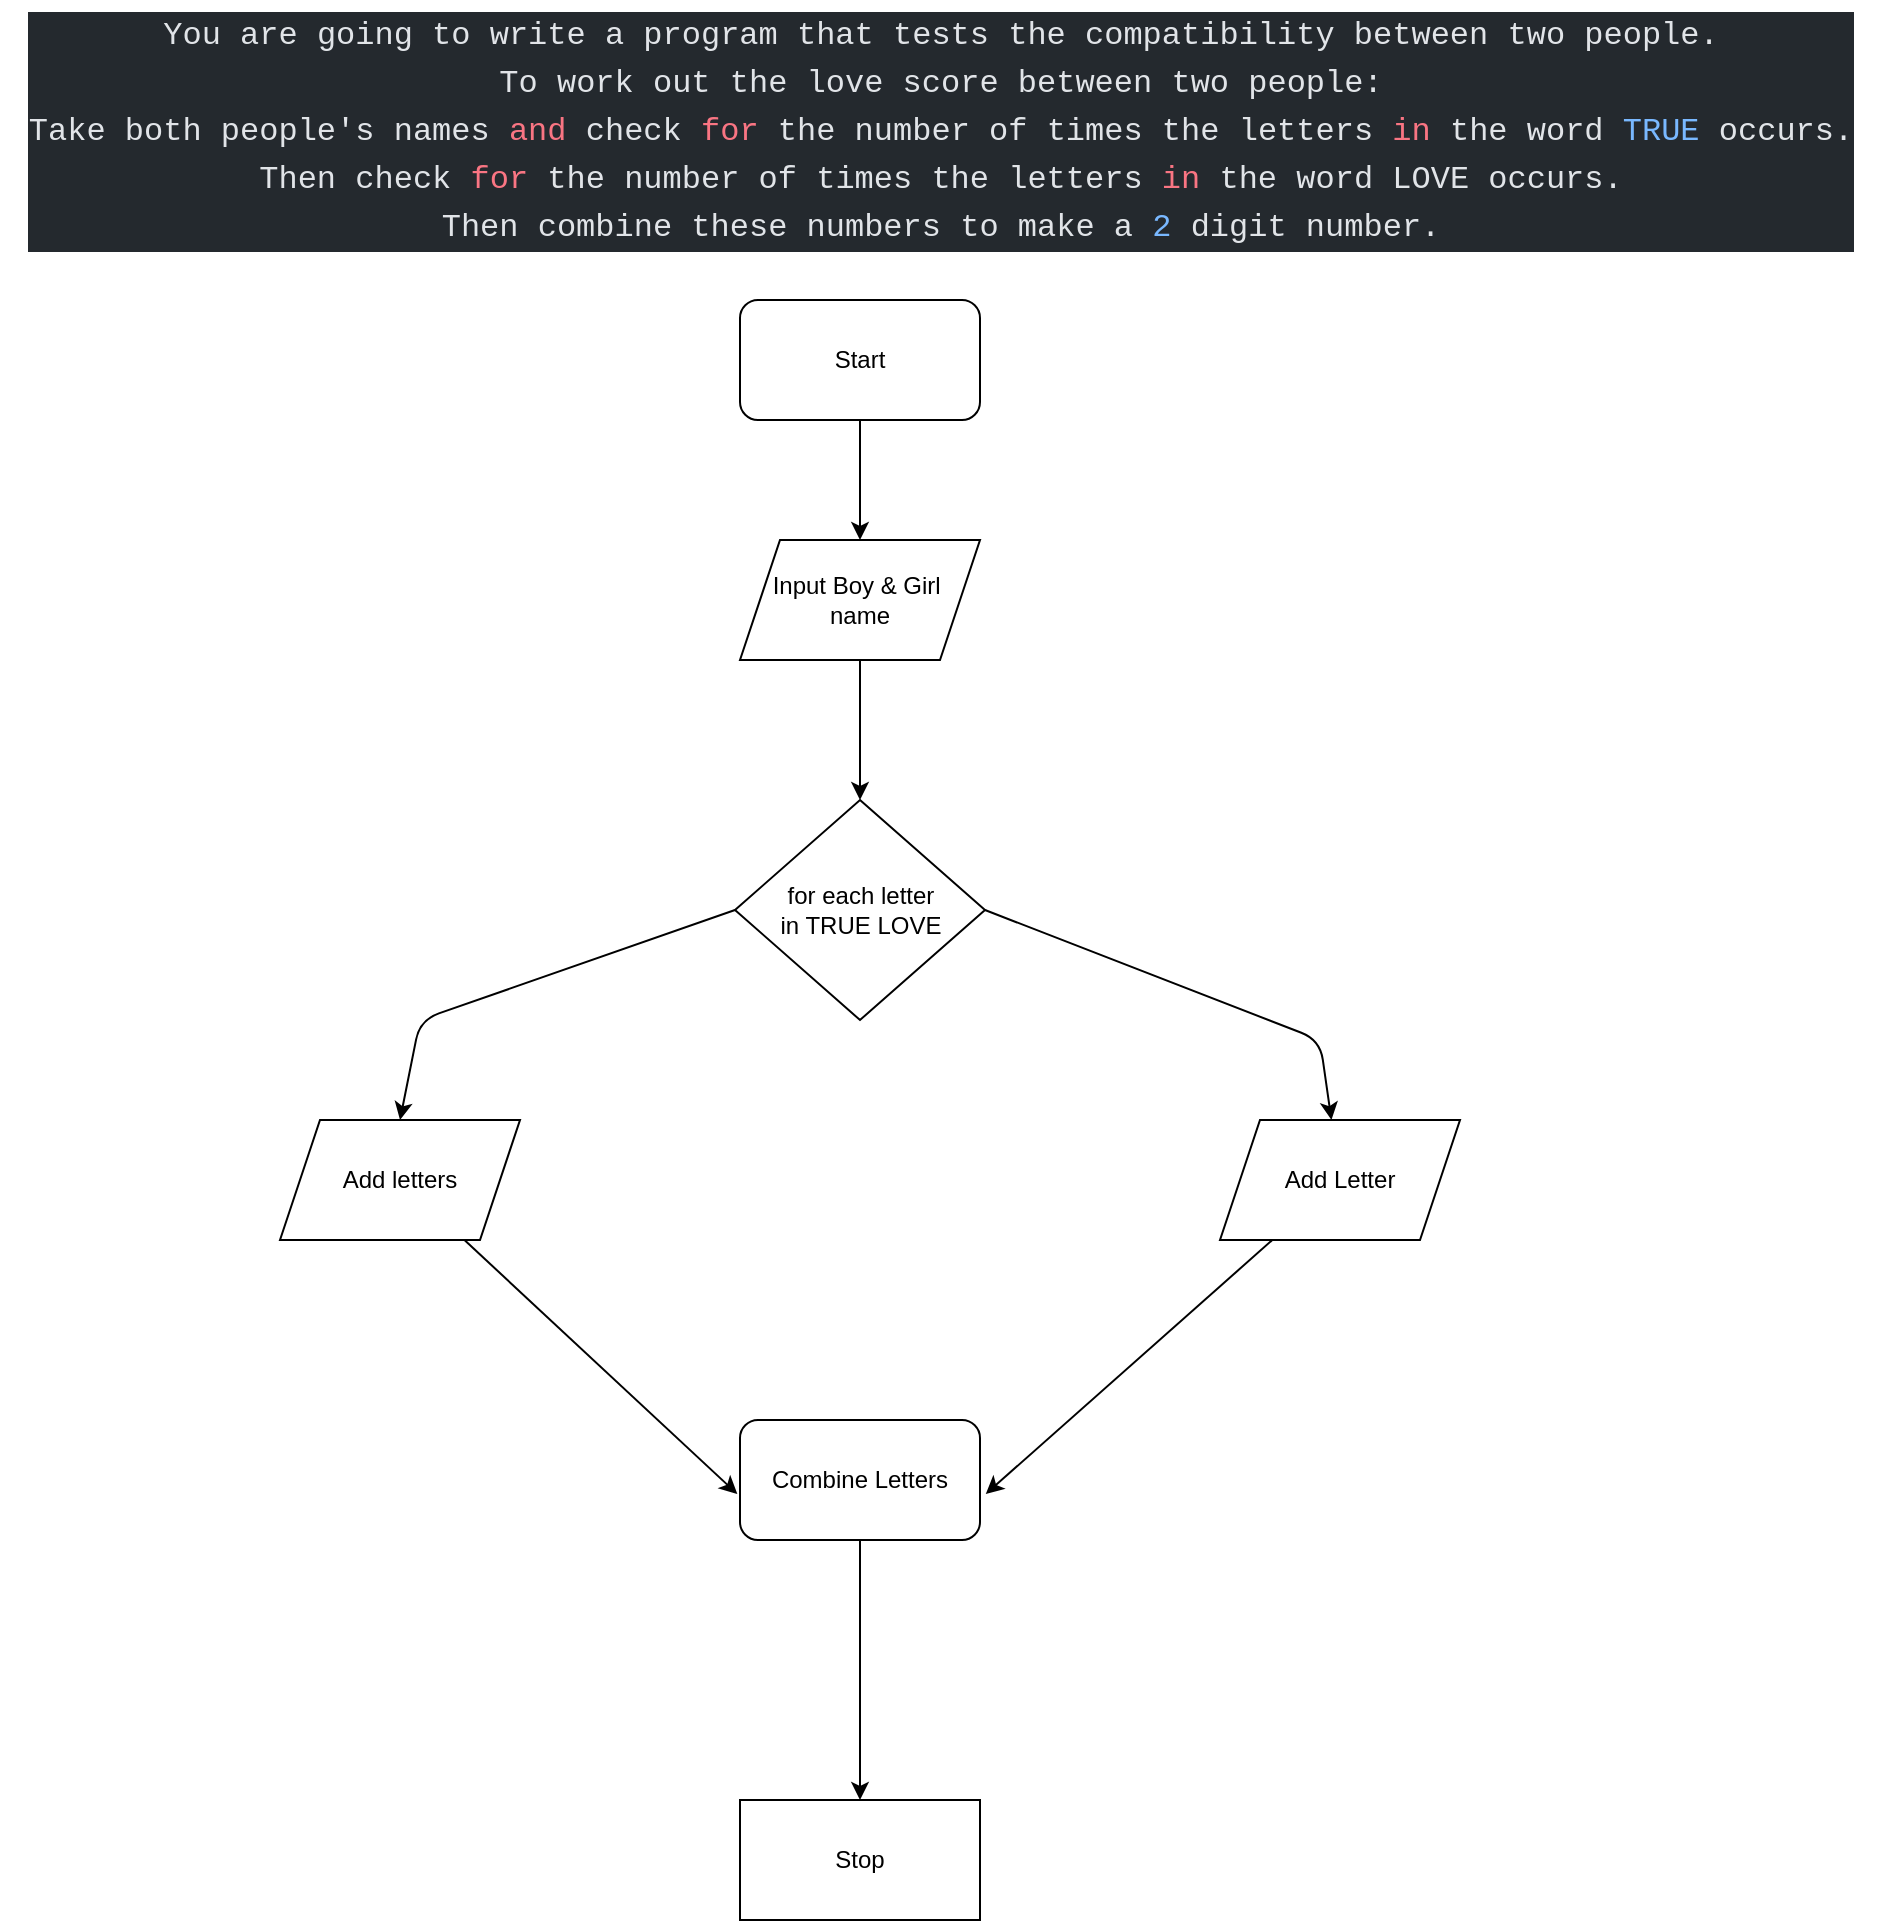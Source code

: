<mxfile>
    <diagram id="r9nlkKE-uQTR52_Zovw6" name="Page-1">
        <mxGraphModel dx="1258" dy="870" grid="1" gridSize="10" guides="1" tooltips="1" connect="1" arrows="1" fold="1" page="1" pageScale="1" pageWidth="827" pageHeight="1169" math="0" shadow="0">
            <root>
                <mxCell id="0"/>
                <mxCell id="1" parent="0"/>
                <mxCell id="2" value="&lt;div style=&quot;color: rgb(225, 228, 232); background-color: rgb(36, 41, 46); font-family: Menlo, Monaco, &amp;quot;Courier New&amp;quot;, monospace; font-size: 16px; line-height: 24px;&quot;&gt;&lt;div&gt;You are going to write a program that tests the compatibility between two people.&lt;/div&gt;&lt;div&gt;To work out the love score between two people:&lt;/div&gt;&lt;div&gt;Take both people's names &lt;span style=&quot;color: #f97583;&quot;&gt;and&lt;/span&gt; check &lt;span style=&quot;color: #f97583;&quot;&gt;for&lt;/span&gt; the number of times the letters &lt;span style=&quot;color: #f97583;&quot;&gt;in&lt;/span&gt; the word &lt;span style=&quot;color: #79b8ff;&quot;&gt;TRUE&lt;/span&gt; occurs. &lt;/div&gt;&lt;div&gt;Then check &lt;span style=&quot;color: #f97583;&quot;&gt;for&lt;/span&gt; the number of times the letters &lt;span style=&quot;color: #f97583;&quot;&gt;in&lt;/span&gt; the word LOVE occurs. &lt;/div&gt;&lt;div&gt;Then combine these numbers to make a &lt;span style=&quot;color: #79b8ff;&quot;&gt;2&lt;/span&gt; digit number.&lt;/div&gt;&lt;/div&gt;" style="text;html=1;align=center;verticalAlign=middle;resizable=0;points=[];autosize=1;strokeColor=none;fillColor=none;" vertex="1" parent="1">
                    <mxGeometry x="10" y="10" width="940" height="130" as="geometry"/>
                </mxCell>
                <mxCell id="20" style="edgeStyle=none;html=1;" edge="1" parent="1" source="4" target="5">
                    <mxGeometry relative="1" as="geometry"/>
                </mxCell>
                <mxCell id="4" value="Start" style="rounded=1;whiteSpace=wrap;html=1;" vertex="1" parent="1">
                    <mxGeometry x="380" y="160" width="120" height="60" as="geometry"/>
                </mxCell>
                <mxCell id="6" style="edgeStyle=none;html=1;" edge="1" parent="1" source="5">
                    <mxGeometry relative="1" as="geometry">
                        <mxPoint x="440" y="410" as="targetPoint"/>
                    </mxGeometry>
                </mxCell>
                <mxCell id="5" value="Input Boy &amp;amp; Girl&amp;nbsp;&lt;br&gt;name" style="shape=parallelogram;perimeter=parallelogramPerimeter;whiteSpace=wrap;html=1;fixedSize=1;" vertex="1" parent="1">
                    <mxGeometry x="380" y="280" width="120" height="60" as="geometry"/>
                </mxCell>
                <mxCell id="13" style="edgeStyle=none;html=1;exitX=0;exitY=0.5;exitDx=0;exitDy=0;entryX=0.5;entryY=0;entryDx=0;entryDy=0;" edge="1" parent="1" source="7" target="10">
                    <mxGeometry relative="1" as="geometry">
                        <Array as="points">
                            <mxPoint x="220" y="520"/>
                        </Array>
                    </mxGeometry>
                </mxCell>
                <mxCell id="7" value="for each letter&lt;br&gt;in TRUE LOVE" style="rhombus;whiteSpace=wrap;html=1;" vertex="1" parent="1">
                    <mxGeometry x="377.5" y="410" width="125" height="110" as="geometry"/>
                </mxCell>
                <mxCell id="17" style="edgeStyle=none;html=1;entryX=-0.011;entryY=0.617;entryDx=0;entryDy=0;entryPerimeter=0;" edge="1" parent="1" source="10" target="12">
                    <mxGeometry relative="1" as="geometry"/>
                </mxCell>
                <mxCell id="10" value="Add letters" style="shape=parallelogram;perimeter=parallelogramPerimeter;whiteSpace=wrap;html=1;fixedSize=1;" vertex="1" parent="1">
                    <mxGeometry x="150" y="570" width="120" height="60" as="geometry"/>
                </mxCell>
                <mxCell id="18" style="edgeStyle=none;html=1;entryX=1.024;entryY=0.617;entryDx=0;entryDy=0;entryPerimeter=0;" edge="1" parent="1" source="11" target="12">
                    <mxGeometry relative="1" as="geometry"/>
                </mxCell>
                <mxCell id="11" value="Add Letter" style="shape=parallelogram;perimeter=parallelogramPerimeter;whiteSpace=wrap;html=1;fixedSize=1;" vertex="1" parent="1">
                    <mxGeometry x="620" y="570" width="120" height="60" as="geometry"/>
                </mxCell>
                <mxCell id="19" style="edgeStyle=none;html=1;entryX=0.5;entryY=0;entryDx=0;entryDy=0;" edge="1" parent="1" source="12" target="15">
                    <mxGeometry relative="1" as="geometry"/>
                </mxCell>
                <mxCell id="12" value="Combine Letters" style="rounded=1;whiteSpace=wrap;html=1;" vertex="1" parent="1">
                    <mxGeometry x="380" y="720" width="120" height="60" as="geometry"/>
                </mxCell>
                <mxCell id="15" value="Stop" style="whiteSpace=wrap;html=1;" vertex="1" parent="1">
                    <mxGeometry x="380" y="910" width="120" height="60" as="geometry"/>
                </mxCell>
                <mxCell id="16" style="edgeStyle=none;html=1;exitX=1;exitY=0.5;exitDx=0;exitDy=0;" edge="1" parent="1" source="7" target="11">
                    <mxGeometry relative="1" as="geometry">
                        <mxPoint x="779.38" y="500" as="sourcePoint"/>
                        <mxPoint x="670" y="590" as="targetPoint"/>
                        <Array as="points">
                            <mxPoint x="670" y="530"/>
                        </Array>
                    </mxGeometry>
                </mxCell>
            </root>
        </mxGraphModel>
    </diagram>
</mxfile>